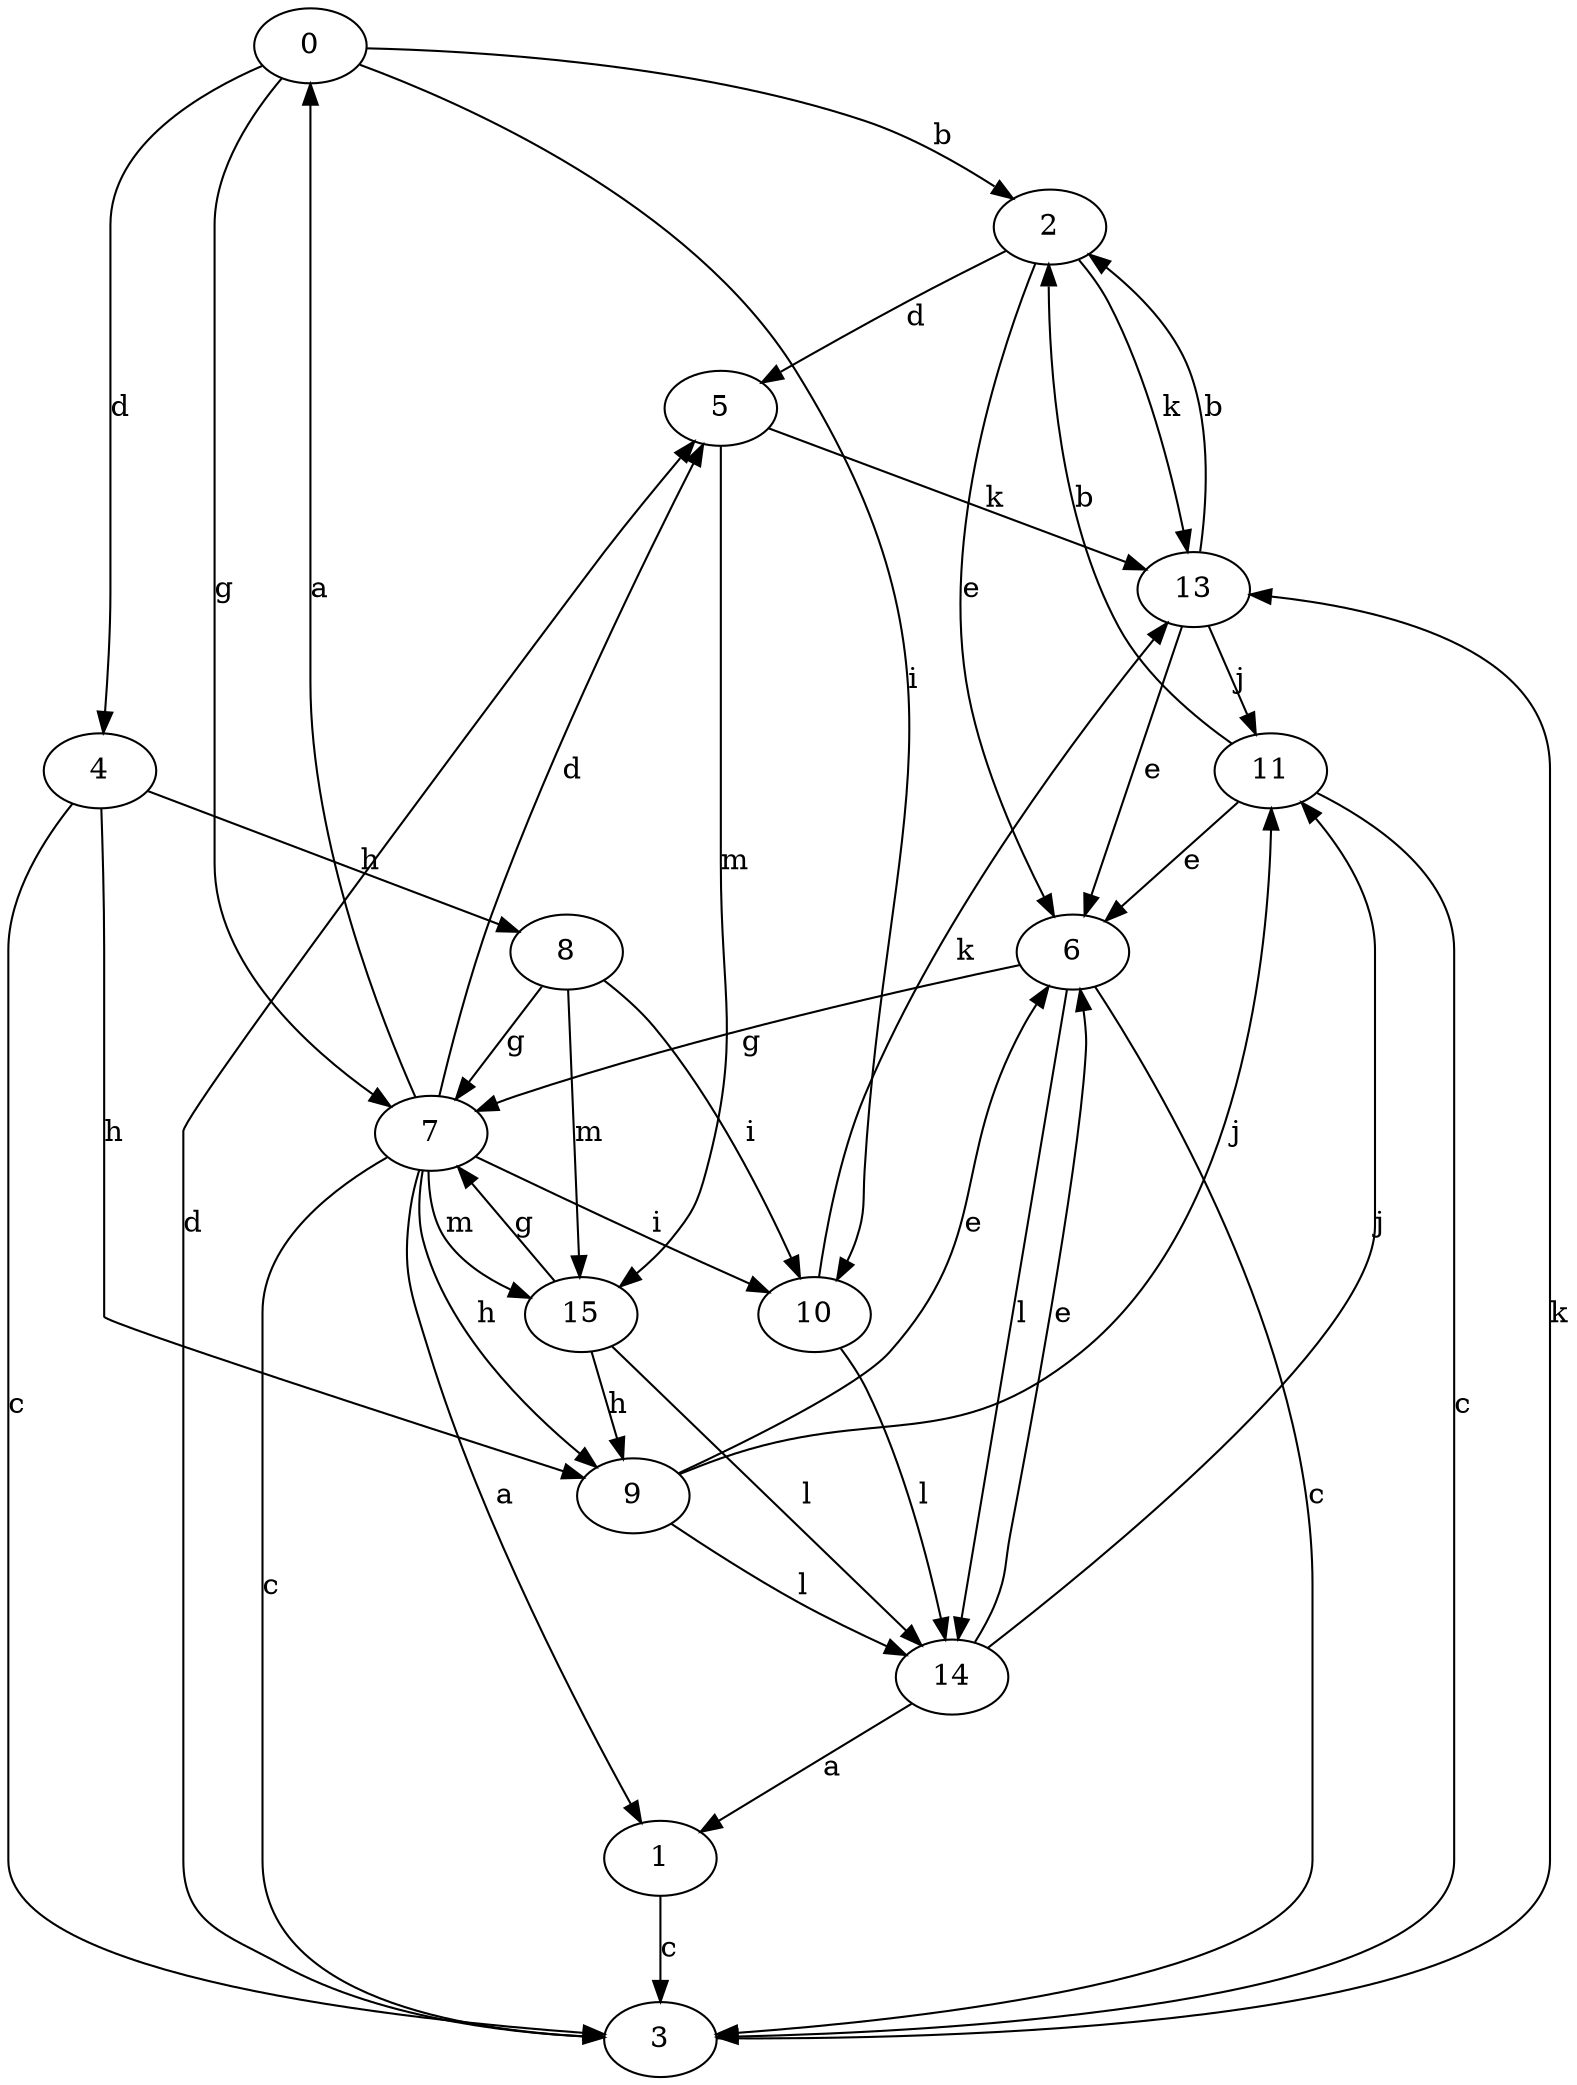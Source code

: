 strict digraph  {
0;
1;
2;
3;
4;
5;
6;
7;
8;
9;
10;
11;
13;
14;
15;
0 -> 2  [label=b];
0 -> 4  [label=d];
0 -> 7  [label=g];
0 -> 10  [label=i];
1 -> 3  [label=c];
2 -> 5  [label=d];
2 -> 6  [label=e];
2 -> 13  [label=k];
3 -> 5  [label=d];
3 -> 13  [label=k];
4 -> 3  [label=c];
4 -> 8  [label=h];
4 -> 9  [label=h];
5 -> 13  [label=k];
5 -> 15  [label=m];
6 -> 3  [label=c];
6 -> 7  [label=g];
6 -> 14  [label=l];
7 -> 0  [label=a];
7 -> 1  [label=a];
7 -> 3  [label=c];
7 -> 5  [label=d];
7 -> 9  [label=h];
7 -> 10  [label=i];
7 -> 15  [label=m];
8 -> 7  [label=g];
8 -> 10  [label=i];
8 -> 15  [label=m];
9 -> 6  [label=e];
9 -> 11  [label=j];
9 -> 14  [label=l];
10 -> 13  [label=k];
10 -> 14  [label=l];
11 -> 2  [label=b];
11 -> 3  [label=c];
11 -> 6  [label=e];
13 -> 2  [label=b];
13 -> 6  [label=e];
13 -> 11  [label=j];
14 -> 1  [label=a];
14 -> 6  [label=e];
14 -> 11  [label=j];
15 -> 7  [label=g];
15 -> 9  [label=h];
15 -> 14  [label=l];
}
